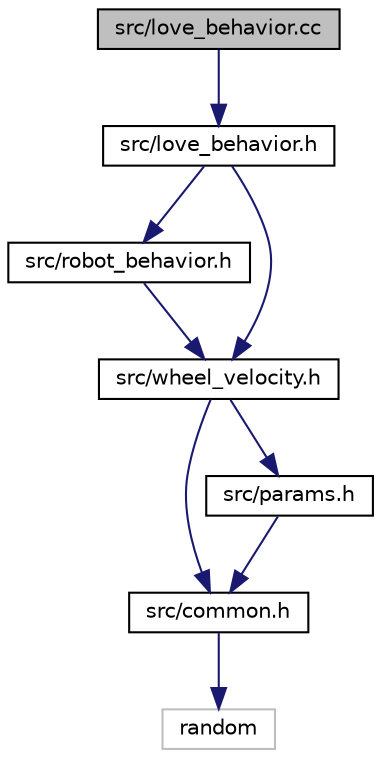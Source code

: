 digraph "src/love_behavior.cc"
{
  edge [fontname="Helvetica",fontsize="10",labelfontname="Helvetica",labelfontsize="10"];
  node [fontname="Helvetica",fontsize="10",shape=record];
  Node1 [label="src/love_behavior.cc",height=0.2,width=0.4,color="black", fillcolor="grey75", style="filled", fontcolor="black"];
  Node1 -> Node2 [color="midnightblue",fontsize="10",style="solid",fontname="Helvetica"];
  Node2 [label="src/love_behavior.h",height=0.2,width=0.4,color="black", fillcolor="white", style="filled",URL="$love__behavior_8h.html"];
  Node2 -> Node3 [color="midnightblue",fontsize="10",style="solid",fontname="Helvetica"];
  Node3 [label="src/robot_behavior.h",height=0.2,width=0.4,color="black", fillcolor="white", style="filled",URL="$robot__behavior_8h.html"];
  Node3 -> Node4 [color="midnightblue",fontsize="10",style="solid",fontname="Helvetica"];
  Node4 [label="src/wheel_velocity.h",height=0.2,width=0.4,color="black", fillcolor="white", style="filled",URL="$wheel__velocity_8h.html"];
  Node4 -> Node5 [color="midnightblue",fontsize="10",style="solid",fontname="Helvetica"];
  Node5 [label="src/common.h",height=0.2,width=0.4,color="black", fillcolor="white", style="filled",URL="$common_8h.html"];
  Node5 -> Node6 [color="midnightblue",fontsize="10",style="solid",fontname="Helvetica"];
  Node6 [label="random",height=0.2,width=0.4,color="grey75", fillcolor="white", style="filled"];
  Node4 -> Node7 [color="midnightblue",fontsize="10",style="solid",fontname="Helvetica"];
  Node7 [label="src/params.h",height=0.2,width=0.4,color="black", fillcolor="white", style="filled",URL="$params_8h.html"];
  Node7 -> Node5 [color="midnightblue",fontsize="10",style="solid",fontname="Helvetica"];
  Node2 -> Node4 [color="midnightblue",fontsize="10",style="solid",fontname="Helvetica"];
}
